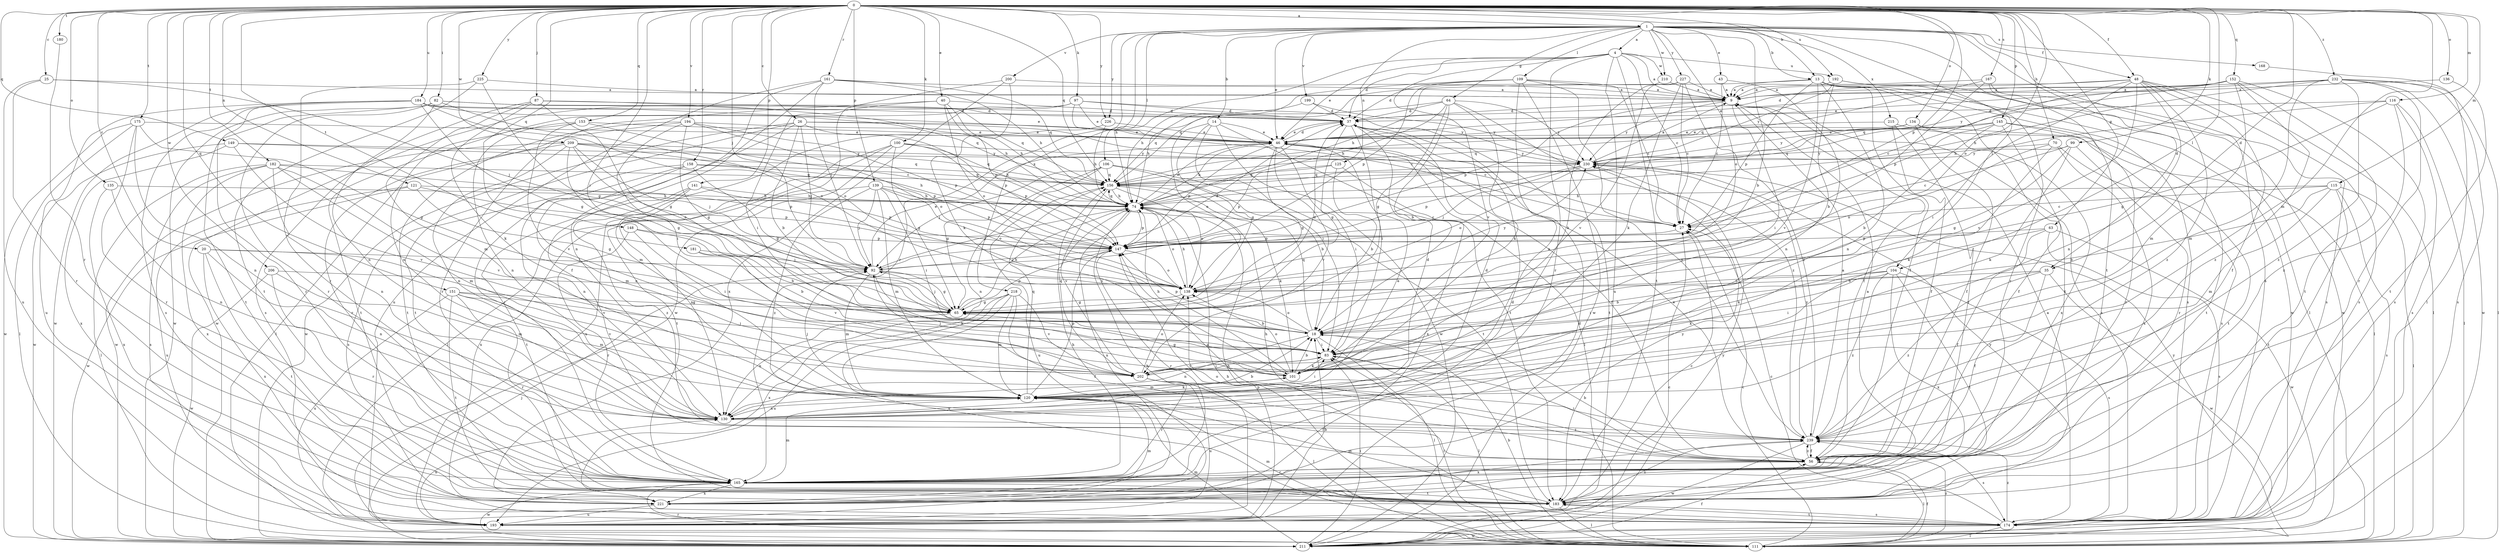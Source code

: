 strict digraph  {
0;
1;
4;
9;
13;
14;
18;
20;
25;
26;
27;
35;
37;
40;
43;
46;
48;
56;
63;
64;
65;
70;
74;
82;
83;
87;
92;
97;
99;
100;
101;
104;
106;
109;
111;
115;
116;
120;
121;
125;
130;
134;
135;
136;
138;
139;
141;
145;
147;
148;
149;
151;
152;
153;
156;
158;
161;
165;
167;
168;
174;
175;
180;
181;
182;
183;
184;
192;
193;
194;
199;
200;
202;
206;
209;
210;
211;
215;
218;
221;
225;
226;
227;
230;
232;
239;
0 -> 1  [label=a];
0 -> 13  [label=b];
0 -> 20  [label=c];
0 -> 25  [label=c];
0 -> 26  [label=c];
0 -> 35  [label=d];
0 -> 40  [label=e];
0 -> 48  [label=f];
0 -> 63  [label=g];
0 -> 70  [label=h];
0 -> 82  [label=i];
0 -> 83  [label=i];
0 -> 87  [label=j];
0 -> 92  [label=j];
0 -> 97  [label=k];
0 -> 99  [label=k];
0 -> 100  [label=k];
0 -> 104  [label=l];
0 -> 115  [label=m];
0 -> 116  [label=m];
0 -> 120  [label=m];
0 -> 121  [label=n];
0 -> 134  [label=o];
0 -> 135  [label=o];
0 -> 136  [label=o];
0 -> 138  [label=o];
0 -> 139  [label=p];
0 -> 141  [label=p];
0 -> 145  [label=p];
0 -> 147  [label=p];
0 -> 148  [label=q];
0 -> 149  [label=q];
0 -> 151  [label=q];
0 -> 152  [label=q];
0 -> 153  [label=q];
0 -> 156  [label=q];
0 -> 158  [label=r];
0 -> 161  [label=r];
0 -> 167  [label=s];
0 -> 175  [label=t];
0 -> 180  [label=t];
0 -> 181  [label=t];
0 -> 182  [label=t];
0 -> 184  [label=u];
0 -> 192  [label=u];
0 -> 194  [label=v];
0 -> 206  [label=w];
0 -> 209  [label=w];
0 -> 225  [label=y];
0 -> 226  [label=y];
0 -> 232  [label=z];
1 -> 4  [label=a];
1 -> 13  [label=b];
1 -> 14  [label=b];
1 -> 18  [label=b];
1 -> 35  [label=d];
1 -> 43  [label=e];
1 -> 46  [label=e];
1 -> 48  [label=f];
1 -> 64  [label=g];
1 -> 104  [label=l];
1 -> 106  [label=l];
1 -> 109  [label=l];
1 -> 125  [label=n];
1 -> 138  [label=o];
1 -> 165  [label=r];
1 -> 168  [label=s];
1 -> 174  [label=s];
1 -> 183  [label=t];
1 -> 199  [label=v];
1 -> 200  [label=v];
1 -> 210  [label=w];
1 -> 215  [label=x];
1 -> 218  [label=x];
1 -> 226  [label=y];
1 -> 227  [label=y];
4 -> 9  [label=a];
4 -> 27  [label=c];
4 -> 37  [label=d];
4 -> 46  [label=e];
4 -> 74  [label=h];
4 -> 165  [label=r];
4 -> 183  [label=t];
4 -> 192  [label=u];
4 -> 193  [label=u];
4 -> 202  [label=v];
4 -> 210  [label=w];
9 -> 37  [label=d];
9 -> 56  [label=f];
9 -> 83  [label=i];
9 -> 147  [label=p];
9 -> 230  [label=y];
13 -> 9  [label=a];
13 -> 56  [label=f];
13 -> 130  [label=n];
13 -> 147  [label=p];
13 -> 156  [label=q];
13 -> 174  [label=s];
13 -> 183  [label=t];
13 -> 202  [label=v];
13 -> 211  [label=w];
14 -> 46  [label=e];
14 -> 65  [label=g];
14 -> 83  [label=i];
14 -> 138  [label=o];
14 -> 183  [label=t];
14 -> 211  [label=w];
18 -> 83  [label=i];
18 -> 111  [label=l];
18 -> 130  [label=n];
18 -> 138  [label=o];
18 -> 147  [label=p];
18 -> 156  [label=q];
20 -> 92  [label=j];
20 -> 130  [label=n];
20 -> 183  [label=t];
20 -> 202  [label=v];
20 -> 221  [label=x];
25 -> 9  [label=a];
25 -> 92  [label=j];
25 -> 165  [label=r];
25 -> 193  [label=u];
26 -> 18  [label=b];
26 -> 27  [label=c];
26 -> 46  [label=e];
26 -> 92  [label=j];
26 -> 147  [label=p];
26 -> 165  [label=r];
26 -> 183  [label=t];
26 -> 211  [label=w];
27 -> 147  [label=p];
35 -> 56  [label=f];
35 -> 83  [label=i];
35 -> 138  [label=o];
35 -> 211  [label=w];
35 -> 239  [label=z];
37 -> 46  [label=e];
37 -> 65  [label=g];
37 -> 83  [label=i];
37 -> 183  [label=t];
40 -> 37  [label=d];
40 -> 74  [label=h];
40 -> 83  [label=i];
40 -> 138  [label=o];
40 -> 147  [label=p];
40 -> 165  [label=r];
43 -> 9  [label=a];
43 -> 27  [label=c];
43 -> 130  [label=n];
46 -> 37  [label=d];
46 -> 56  [label=f];
46 -> 65  [label=g];
46 -> 74  [label=h];
46 -> 83  [label=i];
46 -> 111  [label=l];
46 -> 147  [label=p];
46 -> 202  [label=v];
46 -> 230  [label=y];
48 -> 9  [label=a];
48 -> 27  [label=c];
48 -> 37  [label=d];
48 -> 56  [label=f];
48 -> 83  [label=i];
48 -> 111  [label=l];
48 -> 130  [label=n];
48 -> 174  [label=s];
48 -> 202  [label=v];
48 -> 239  [label=z];
56 -> 18  [label=b];
56 -> 46  [label=e];
56 -> 74  [label=h];
56 -> 83  [label=i];
56 -> 111  [label=l];
56 -> 138  [label=o];
56 -> 165  [label=r];
56 -> 239  [label=z];
63 -> 56  [label=f];
63 -> 101  [label=k];
63 -> 147  [label=p];
63 -> 174  [label=s];
63 -> 211  [label=w];
64 -> 18  [label=b];
64 -> 37  [label=d];
64 -> 65  [label=g];
64 -> 74  [label=h];
64 -> 101  [label=k];
64 -> 156  [label=q];
64 -> 230  [label=y];
64 -> 239  [label=z];
65 -> 18  [label=b];
65 -> 37  [label=d];
65 -> 74  [label=h];
65 -> 92  [label=j];
65 -> 130  [label=n];
65 -> 147  [label=p];
70 -> 101  [label=k];
70 -> 138  [label=o];
70 -> 183  [label=t];
70 -> 221  [label=x];
70 -> 230  [label=y];
74 -> 27  [label=c];
74 -> 46  [label=e];
74 -> 92  [label=j];
74 -> 138  [label=o];
74 -> 147  [label=p];
74 -> 156  [label=q];
74 -> 221  [label=x];
82 -> 37  [label=d];
82 -> 130  [label=n];
82 -> 138  [label=o];
82 -> 156  [label=q];
82 -> 165  [label=r];
82 -> 183  [label=t];
82 -> 211  [label=w];
83 -> 101  [label=k];
83 -> 111  [label=l];
83 -> 202  [label=v];
87 -> 37  [label=d];
87 -> 65  [label=g];
87 -> 74  [label=h];
87 -> 101  [label=k];
87 -> 120  [label=m];
87 -> 174  [label=s];
92 -> 37  [label=d];
92 -> 46  [label=e];
92 -> 65  [label=g];
92 -> 101  [label=k];
92 -> 120  [label=m];
92 -> 138  [label=o];
97 -> 27  [label=c];
97 -> 37  [label=d];
97 -> 46  [label=e];
97 -> 130  [label=n];
97 -> 211  [label=w];
97 -> 230  [label=y];
99 -> 27  [label=c];
99 -> 65  [label=g];
99 -> 101  [label=k];
99 -> 165  [label=r];
99 -> 230  [label=y];
100 -> 65  [label=g];
100 -> 74  [label=h];
100 -> 111  [label=l];
100 -> 147  [label=p];
100 -> 183  [label=t];
100 -> 193  [label=u];
100 -> 230  [label=y];
101 -> 18  [label=b];
101 -> 65  [label=g];
101 -> 74  [label=h];
101 -> 92  [label=j];
101 -> 120  [label=m];
101 -> 138  [label=o];
104 -> 18  [label=b];
104 -> 83  [label=i];
104 -> 101  [label=k];
104 -> 138  [label=o];
104 -> 174  [label=s];
104 -> 183  [label=t];
104 -> 221  [label=x];
104 -> 239  [label=z];
106 -> 18  [label=b];
106 -> 65  [label=g];
106 -> 92  [label=j];
106 -> 130  [label=n];
106 -> 156  [label=q];
106 -> 183  [label=t];
109 -> 9  [label=a];
109 -> 27  [label=c];
109 -> 37  [label=d];
109 -> 74  [label=h];
109 -> 130  [label=n];
109 -> 147  [label=p];
109 -> 211  [label=w];
109 -> 239  [label=z];
111 -> 18  [label=b];
111 -> 27  [label=c];
111 -> 56  [label=f];
111 -> 74  [label=h];
111 -> 83  [label=i];
111 -> 165  [label=r];
111 -> 230  [label=y];
111 -> 239  [label=z];
115 -> 18  [label=b];
115 -> 27  [label=c];
115 -> 74  [label=h];
115 -> 111  [label=l];
115 -> 120  [label=m];
115 -> 174  [label=s];
115 -> 183  [label=t];
116 -> 37  [label=d];
116 -> 65  [label=g];
116 -> 74  [label=h];
116 -> 111  [label=l];
116 -> 174  [label=s];
116 -> 239  [label=z];
120 -> 37  [label=d];
120 -> 56  [label=f];
120 -> 83  [label=i];
120 -> 92  [label=j];
120 -> 101  [label=k];
120 -> 130  [label=n];
120 -> 147  [label=p];
120 -> 156  [label=q];
121 -> 65  [label=g];
121 -> 74  [label=h];
121 -> 147  [label=p];
121 -> 193  [label=u];
121 -> 211  [label=w];
125 -> 18  [label=b];
125 -> 147  [label=p];
125 -> 156  [label=q];
125 -> 221  [label=x];
130 -> 18  [label=b];
130 -> 37  [label=d];
130 -> 46  [label=e];
130 -> 239  [label=z];
134 -> 46  [label=e];
134 -> 56  [label=f];
134 -> 111  [label=l];
134 -> 156  [label=q];
134 -> 221  [label=x];
134 -> 230  [label=y];
135 -> 74  [label=h];
135 -> 130  [label=n];
135 -> 221  [label=x];
136 -> 9  [label=a];
136 -> 183  [label=t];
138 -> 65  [label=g];
138 -> 74  [label=h];
138 -> 230  [label=y];
139 -> 74  [label=h];
139 -> 83  [label=i];
139 -> 92  [label=j];
139 -> 120  [label=m];
139 -> 138  [label=o];
139 -> 147  [label=p];
139 -> 221  [label=x];
139 -> 239  [label=z];
141 -> 74  [label=h];
141 -> 130  [label=n];
141 -> 147  [label=p];
141 -> 183  [label=t];
141 -> 239  [label=z];
145 -> 18  [label=b];
145 -> 27  [label=c];
145 -> 46  [label=e];
145 -> 56  [label=f];
145 -> 156  [label=q];
145 -> 165  [label=r];
145 -> 183  [label=t];
147 -> 92  [label=j];
147 -> 138  [label=o];
147 -> 165  [label=r];
148 -> 18  [label=b];
148 -> 83  [label=i];
148 -> 147  [label=p];
148 -> 165  [label=r];
149 -> 156  [label=q];
149 -> 202  [label=v];
149 -> 211  [label=w];
149 -> 221  [label=x];
149 -> 230  [label=y];
151 -> 65  [label=g];
151 -> 83  [label=i];
151 -> 120  [label=m];
151 -> 165  [label=r];
151 -> 183  [label=t];
151 -> 193  [label=u];
151 -> 202  [label=v];
152 -> 9  [label=a];
152 -> 46  [label=e];
152 -> 120  [label=m];
152 -> 156  [label=q];
152 -> 174  [label=s];
152 -> 183  [label=t];
152 -> 230  [label=y];
152 -> 239  [label=z];
153 -> 27  [label=c];
153 -> 46  [label=e];
153 -> 130  [label=n];
153 -> 183  [label=t];
153 -> 202  [label=v];
156 -> 74  [label=h];
156 -> 101  [label=k];
156 -> 138  [label=o];
156 -> 193  [label=u];
156 -> 202  [label=v];
158 -> 65  [label=g];
158 -> 74  [label=h];
158 -> 120  [label=m];
158 -> 130  [label=n];
158 -> 156  [label=q];
158 -> 174  [label=s];
161 -> 9  [label=a];
161 -> 56  [label=f];
161 -> 74  [label=h];
161 -> 92  [label=j];
161 -> 130  [label=n];
161 -> 156  [label=q];
161 -> 193  [label=u];
165 -> 9  [label=a];
165 -> 37  [label=d];
165 -> 74  [label=h];
165 -> 120  [label=m];
165 -> 183  [label=t];
165 -> 211  [label=w];
165 -> 221  [label=x];
167 -> 9  [label=a];
167 -> 147  [label=p];
167 -> 156  [label=q];
167 -> 174  [label=s];
167 -> 211  [label=w];
168 -> 111  [label=l];
174 -> 9  [label=a];
174 -> 27  [label=c];
174 -> 74  [label=h];
174 -> 111  [label=l];
174 -> 120  [label=m];
174 -> 183  [label=t];
174 -> 211  [label=w];
174 -> 230  [label=y];
174 -> 239  [label=z];
175 -> 46  [label=e];
175 -> 65  [label=g];
175 -> 111  [label=l];
175 -> 130  [label=n];
175 -> 165  [label=r];
175 -> 211  [label=w];
180 -> 165  [label=r];
181 -> 18  [label=b];
181 -> 92  [label=j];
181 -> 202  [label=v];
182 -> 111  [label=l];
182 -> 120  [label=m];
182 -> 130  [label=n];
182 -> 147  [label=p];
182 -> 156  [label=q];
182 -> 174  [label=s];
182 -> 202  [label=v];
182 -> 221  [label=x];
183 -> 27  [label=c];
183 -> 111  [label=l];
183 -> 120  [label=m];
183 -> 174  [label=s];
183 -> 239  [label=z];
184 -> 37  [label=d];
184 -> 46  [label=e];
184 -> 65  [label=g];
184 -> 138  [label=o];
184 -> 156  [label=q];
184 -> 165  [label=r];
184 -> 174  [label=s];
184 -> 193  [label=u];
184 -> 211  [label=w];
192 -> 9  [label=a];
192 -> 18  [label=b];
192 -> 111  [label=l];
192 -> 165  [label=r];
192 -> 230  [label=y];
193 -> 9  [label=a];
193 -> 18  [label=b];
193 -> 37  [label=d];
193 -> 74  [label=h];
193 -> 92  [label=j];
193 -> 130  [label=n];
193 -> 147  [label=p];
194 -> 46  [label=e];
194 -> 65  [label=g];
194 -> 83  [label=i];
194 -> 111  [label=l];
194 -> 138  [label=o];
194 -> 147  [label=p];
194 -> 183  [label=t];
199 -> 37  [label=d];
199 -> 74  [label=h];
199 -> 230  [label=y];
200 -> 9  [label=a];
200 -> 101  [label=k];
200 -> 211  [label=w];
200 -> 221  [label=x];
202 -> 83  [label=i];
202 -> 111  [label=l];
202 -> 138  [label=o];
202 -> 156  [label=q];
202 -> 165  [label=r];
202 -> 193  [label=u];
206 -> 120  [label=m];
206 -> 138  [label=o];
206 -> 165  [label=r];
206 -> 211  [label=w];
209 -> 65  [label=g];
209 -> 92  [label=j];
209 -> 130  [label=n];
209 -> 138  [label=o];
209 -> 147  [label=p];
209 -> 156  [label=q];
209 -> 165  [label=r];
209 -> 211  [label=w];
209 -> 230  [label=y];
210 -> 9  [label=a];
210 -> 101  [label=k];
211 -> 27  [label=c];
211 -> 56  [label=f];
211 -> 83  [label=i];
211 -> 120  [label=m];
211 -> 230  [label=y];
215 -> 46  [label=e];
215 -> 56  [label=f];
215 -> 165  [label=r];
215 -> 174  [label=s];
218 -> 56  [label=f];
218 -> 65  [label=g];
218 -> 120  [label=m];
218 -> 174  [label=s];
218 -> 193  [label=u];
218 -> 202  [label=v];
218 -> 221  [label=x];
221 -> 120  [label=m];
221 -> 193  [label=u];
221 -> 230  [label=y];
225 -> 9  [label=a];
225 -> 65  [label=g];
225 -> 165  [label=r];
225 -> 183  [label=t];
226 -> 46  [label=e];
226 -> 74  [label=h];
226 -> 120  [label=m];
227 -> 9  [label=a];
227 -> 27  [label=c];
227 -> 74  [label=h];
227 -> 101  [label=k];
227 -> 202  [label=v];
227 -> 239  [label=z];
230 -> 9  [label=a];
230 -> 92  [label=j];
230 -> 138  [label=o];
230 -> 147  [label=p];
230 -> 156  [label=q];
232 -> 9  [label=a];
232 -> 46  [label=e];
232 -> 74  [label=h];
232 -> 111  [label=l];
232 -> 120  [label=m];
232 -> 165  [label=r];
232 -> 174  [label=s];
232 -> 211  [label=w];
232 -> 239  [label=z];
239 -> 9  [label=a];
239 -> 56  [label=f];
239 -> 147  [label=p];
239 -> 174  [label=s];
239 -> 211  [label=w];
239 -> 221  [label=x];
239 -> 230  [label=y];
}
